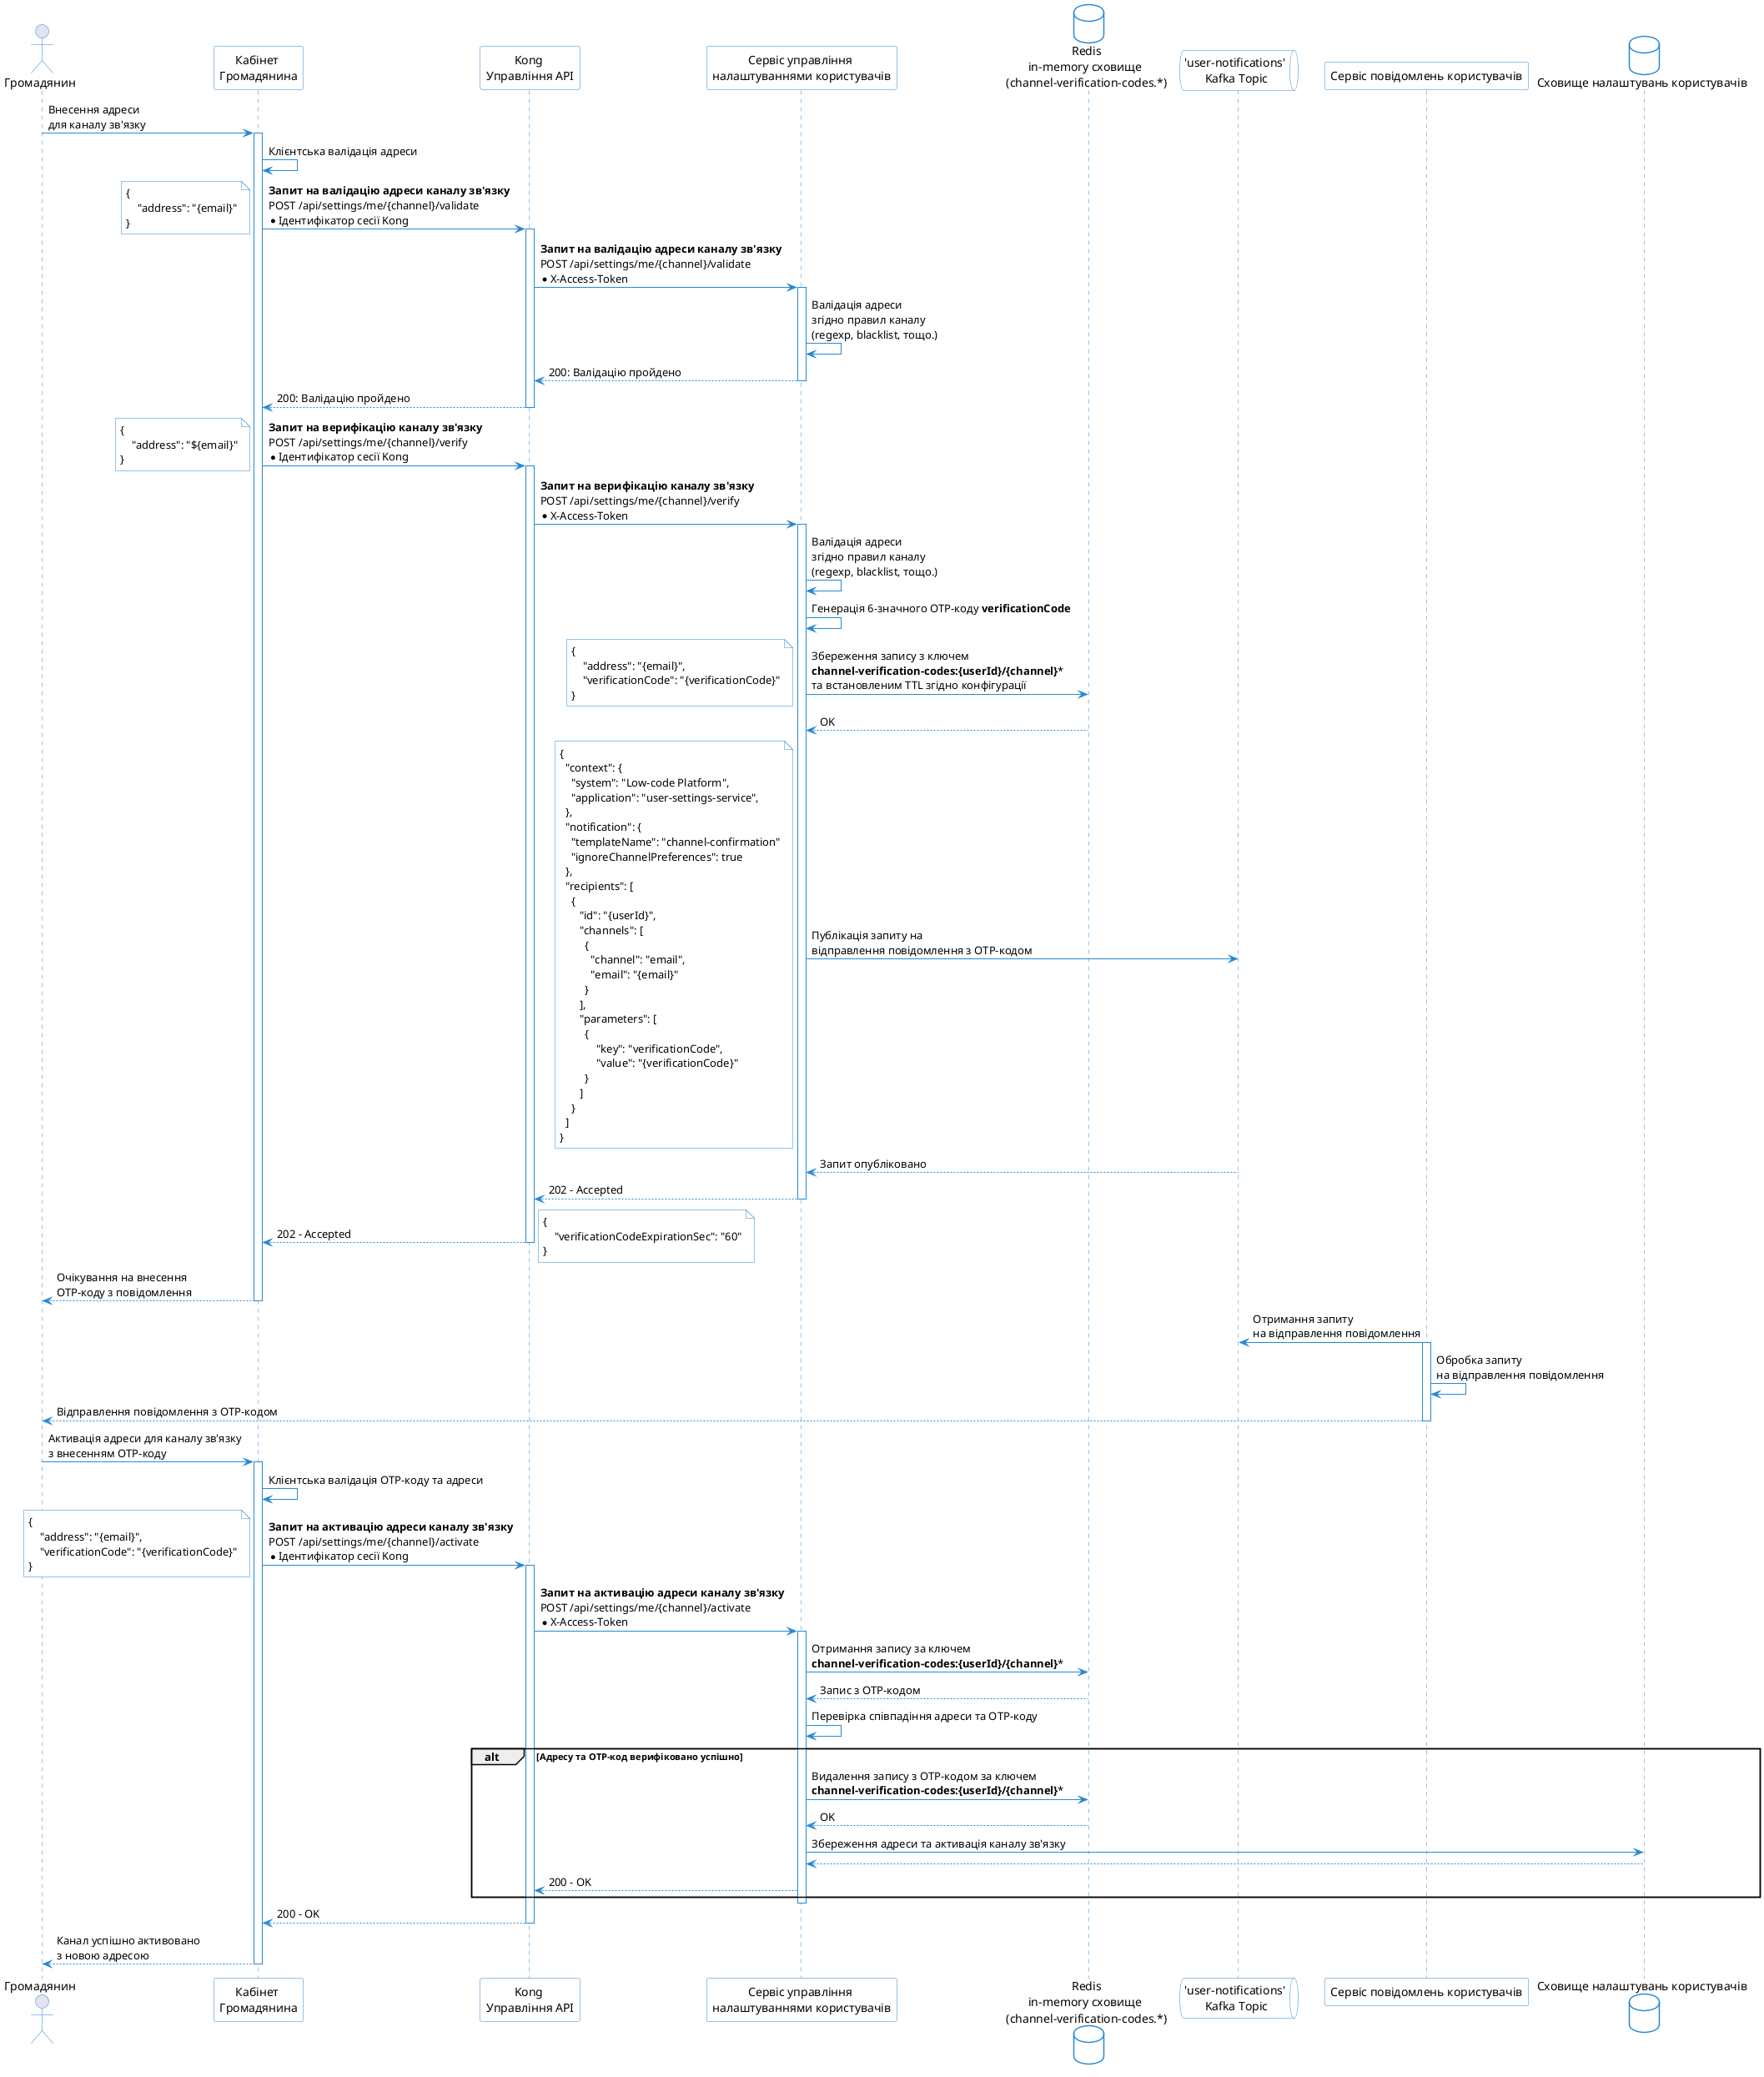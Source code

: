 @startuml
skinparam shadowing false
skinparam DatabaseBackgroundColor white
skinparam DatabaseBorderColor #2688d4
skinparam QueueBackgroundColor white
skinparam QueueBorderColor #2688d4
skinparam NoteBackgroundColor white
skinparam NoteBorderColor #2688d4
skinparam sequence {
    ArrowColor #2688d4
    ActorBorderColor #2688d4
    LifeLineBorderColor #2688d4
    ParticipantBorderColor #2688d4
    ParticipantBackgroundColor white
    BoxBorderColor #2688d4
    BoxBackgroundColor white
}

actor Громадянин as citizen
participant "Кабінет \nГромадянина" as citizen_portal
participant "Kong \nУправління API" as kong
participant "Сервіс управління \nналаштуваннями користувачів" as user_settings_service
database "Redis\nin-memory сховище \n(channel-verification-codes.*)" as redis
queue "'user-notifications'\n Kafka Topic" as user_notifications_topic
participant "Сервіс повідомлень користувачів" as user_notifications_service
database "Сховище налаштувань користувачів" as user_settings_database

citizen -> citizen_portal: Внесення адреси \nдля каналу зв'язку
activate citizen_portal
  citizen_portal -> citizen_portal: Клієнтська валідація адреси
  citizen_portal -> kong: **Запит на валідацію адреси каналу зв'язку** \nPOST /api/settings/me/{channel}/validate \n*Ідентифікатор сесії Kong
  note left
    {
        "address": "{email}"
    }
  end note
  activate kong
    kong -> user_settings_service: **Запит на валідацію адреси каналу зв'язку** \nPOST /api/settings/me/{channel}/validate \n*X-Access-Token
    activate user_settings_service
      user_settings_service -> user_settings_service: Валідація адреси \nзгідно правил каналу \n(regexp, blacklist, тощо.)
      user_settings_service --> kong: 200: Валідацію пройдено
    deactivate user_settings_service
    kong --> citizen_portal: 200: Валідацію пройдено
  deactivate kong
  citizen_portal -> kong: **Запит на верифікацію каналу зв'язку** \nPOST /api/settings/me/{channel}/verify \n*Ідентифікатор сесії Kong
  note left
    {
        "address": "${email}"
    }
  end note
  activate kong
    kong -> user_settings_service: **Запит на верифікацію каналу зв'язку** \nPOST /api/settings/me/{channel}/verify \n*X-Access-Token
    activate user_settings_service
      user_settings_service -> user_settings_service: Валідація адреси \nзгідно правил каналу \n(regexp, blacklist, тощо.)
      user_settings_service -> user_settings_service: Генерація 6-значного OTP-коду **verificationCode**
      user_settings_service -> redis: Збереження запису з ключем \n**channel-verification-codes:{userId}/{channel}*** \nта встановленим TTL згідно конфігурації
      note left
        {
            "address": "{email}",
            "verificationCode": "{verificationCode}"
        }
      end note
      redis --> user_settings_service: OK
      user_settings_service -> user_notifications_topic: Публікація запиту на \nвідправлення повідомлення з OTP-кодом
      note left
       {
         "context": {
           "system": "Low-code Platform",
           "application": "user-settings-service",
         },
         "notification": {
           "templateName": "channel-confirmation"
           "ignoreChannelPreferences": true
         },
         "recipients": [
           {
              "id": "{userId}",
              "channels": [
                {
                  "channel": "email",
                  "email": "{email}"
                }
              ],
              "parameters": [
                {
                    "key": "verificationCode",
                    "value": "{verificationCode}"
                }
              ]
           }
         ]
       }
      end note
      user_notifications_topic --> user_settings_service: Запит опубліковано
      user_settings_service --> kong: 202 - Accepted
    deactivate user_settings_service
    kong --> citizen_portal: 202 - Accepted
    note right
      {
          "verificationCodeExpirationSec": "60"
      }
    end note
  deactivate kong
  citizen_portal --> citizen: Очікування на внесення \nOTP-коду з повідомлення
deactivate citizen_portal

user_notifications_service -> user_notifications_topic: Отримання запиту \nна відправлення повідомлення
activate user_notifications_service
  user_notifications_service -> user_notifications_service: Обробка запиту \nна відправлення повідомлення
  user_notifications_service --> citizen: Відправлення повідомлення з OTP-кодом
deactivate user_notifications_service

citizen -> citizen_portal: Активація адреси для каналу зв'язку \nз внесенням OTP-коду
activate citizen_portal
  citizen_portal -> citizen_portal: Клієнтська валідація OTP-коду та адреси
  citizen_portal -> kong: **Запит на активацію адреси каналу зв'язку** \nPOST /api/settings/me/{channel}/activate \n*Ідентифікатор сесії Kong
  note left
    {
        "address": "{email}",
        "verificationCode": "{verificationCode}"
    }
  end note
  activate kong
    kong -> user_settings_service: **Запит на активацію адреси каналу зв'язку** \nPOST /api/settings/me/{channel}/activate \n*X-Access-Token
    activate user_settings_service
      user_settings_service -> redis: Отримання запису за ключем \n**channel-verification-codes:{userId}/{channel}***
      redis --> user_settings_service: Запис з OTP-кодом
      user_settings_service -> user_settings_service: Перевірка співпадіння адреси та OTP-коду
      alt Адресу та OTP-код верифіковано успішно
        user_settings_service -> redis: Видалення запису з OTP-кодом за ключем\n**channel-verification-codes:{userId}/{channel}***
        redis --> user_settings_service: OK
        user_settings_service -> user_settings_database: Збереження адреси та активація каналу зв'язку
        user_settings_database --> user_settings_service
        user_settings_service --> kong: 200 - OK
      end
    deactivate user_settings_service
    kong --> citizen_portal: 200 - OK
  deactivate kong
  citizen_portal --> citizen: Канал успішно активовано \nз новою адресою
deactivate citizen_portal
@enduml